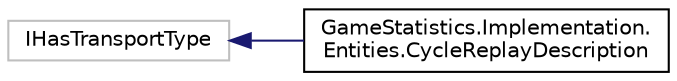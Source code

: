 digraph "Graphical Class Hierarchy"
{
  edge [fontname="Helvetica",fontsize="10",labelfontname="Helvetica",labelfontsize="10"];
  node [fontname="Helvetica",fontsize="10",shape=record];
  rankdir="LR";
  Node1 [label="IHasTransportType",height=0.2,width=0.4,color="grey75", fillcolor="white", style="filled"];
  Node1 -> Node2 [dir="back",color="midnightblue",fontsize="10",style="solid",fontname="Helvetica"];
  Node2 [label="GameStatistics.Implementation.\lEntities.CycleReplayDescription",height=0.2,width=0.4,color="black", fillcolor="white", style="filled",URL="$class_game_statistics_1_1_implementation_1_1_entities_1_1_cycle_replay_description.html"];
}
